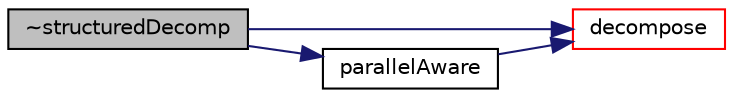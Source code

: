 digraph "~structuredDecomp"
{
  bgcolor="transparent";
  edge [fontname="Helvetica",fontsize="10",labelfontname="Helvetica",labelfontsize="10"];
  node [fontname="Helvetica",fontsize="10",shape=record];
  rankdir="LR";
  Node309 [label="~structuredDecomp",height=0.2,width=0.4,color="black", fillcolor="grey75", style="filled", fontcolor="black"];
  Node309 -> Node310 [color="midnightblue",fontsize="10",style="solid",fontname="Helvetica"];
  Node310 [label="decompose",height=0.2,width=0.4,color="red",URL="$a29977.html#a971139d60fbf525c8a4dae56d9a386da",tooltip="Return for every coordinate the wanted processor number. Use the. "];
  Node309 -> Node799 [color="midnightblue",fontsize="10",style="solid",fontname="Helvetica"];
  Node799 [label="parallelAware",height=0.2,width=0.4,color="black",URL="$a29977.html#a77e9af808a5829cb0a4383f9c3dd5b21",tooltip="Is method parallel aware (i.e. does it synchronize domains across. "];
  Node799 -> Node310 [color="midnightblue",fontsize="10",style="solid",fontname="Helvetica"];
}
